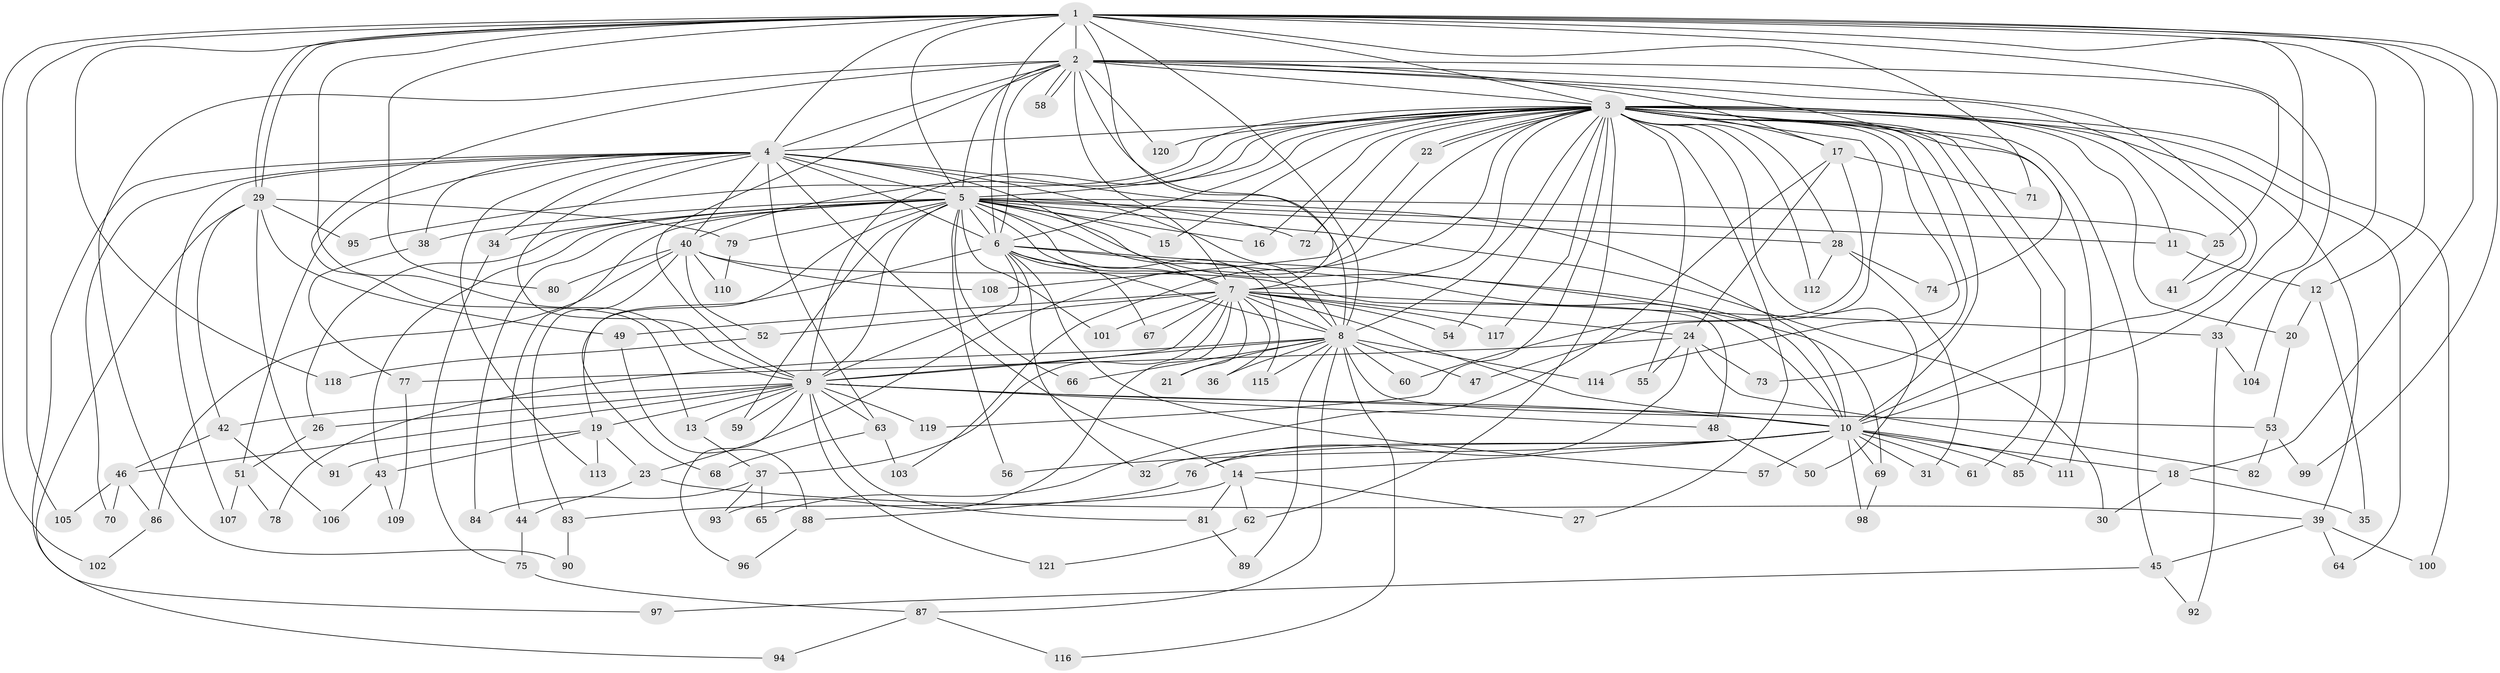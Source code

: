 // Generated by graph-tools (version 1.1) at 2025/45/03/09/25 04:45:41]
// undirected, 121 vertices, 267 edges
graph export_dot {
graph [start="1"]
  node [color=gray90,style=filled];
  1;
  2;
  3;
  4;
  5;
  6;
  7;
  8;
  9;
  10;
  11;
  12;
  13;
  14;
  15;
  16;
  17;
  18;
  19;
  20;
  21;
  22;
  23;
  24;
  25;
  26;
  27;
  28;
  29;
  30;
  31;
  32;
  33;
  34;
  35;
  36;
  37;
  38;
  39;
  40;
  41;
  42;
  43;
  44;
  45;
  46;
  47;
  48;
  49;
  50;
  51;
  52;
  53;
  54;
  55;
  56;
  57;
  58;
  59;
  60;
  61;
  62;
  63;
  64;
  65;
  66;
  67;
  68;
  69;
  70;
  71;
  72;
  73;
  74;
  75;
  76;
  77;
  78;
  79;
  80;
  81;
  82;
  83;
  84;
  85;
  86;
  87;
  88;
  89;
  90;
  91;
  92;
  93;
  94;
  95;
  96;
  97;
  98;
  99;
  100;
  101;
  102;
  103;
  104;
  105;
  106;
  107;
  108;
  109;
  110;
  111;
  112;
  113;
  114;
  115;
  116;
  117;
  118;
  119;
  120;
  121;
  1 -- 2;
  1 -- 3;
  1 -- 4;
  1 -- 5;
  1 -- 6;
  1 -- 7;
  1 -- 8;
  1 -- 9;
  1 -- 10;
  1 -- 12;
  1 -- 18;
  1 -- 25;
  1 -- 29;
  1 -- 29;
  1 -- 71;
  1 -- 80;
  1 -- 99;
  1 -- 102;
  1 -- 104;
  1 -- 105;
  1 -- 118;
  2 -- 3;
  2 -- 4;
  2 -- 5;
  2 -- 6;
  2 -- 7;
  2 -- 8;
  2 -- 9;
  2 -- 10;
  2 -- 13;
  2 -- 17;
  2 -- 33;
  2 -- 41;
  2 -- 58;
  2 -- 58;
  2 -- 74;
  2 -- 90;
  2 -- 120;
  3 -- 4;
  3 -- 5;
  3 -- 6;
  3 -- 7;
  3 -- 8;
  3 -- 9;
  3 -- 10;
  3 -- 11;
  3 -- 15;
  3 -- 16;
  3 -- 17;
  3 -- 20;
  3 -- 22;
  3 -- 22;
  3 -- 23;
  3 -- 27;
  3 -- 28;
  3 -- 39;
  3 -- 40;
  3 -- 45;
  3 -- 47;
  3 -- 50;
  3 -- 54;
  3 -- 55;
  3 -- 61;
  3 -- 62;
  3 -- 64;
  3 -- 72;
  3 -- 73;
  3 -- 85;
  3 -- 95;
  3 -- 100;
  3 -- 103;
  3 -- 111;
  3 -- 112;
  3 -- 114;
  3 -- 117;
  3 -- 119;
  3 -- 120;
  4 -- 5;
  4 -- 6;
  4 -- 7;
  4 -- 8;
  4 -- 9;
  4 -- 10;
  4 -- 14;
  4 -- 34;
  4 -- 38;
  4 -- 40;
  4 -- 51;
  4 -- 63;
  4 -- 70;
  4 -- 97;
  4 -- 107;
  4 -- 113;
  5 -- 6;
  5 -- 7;
  5 -- 8;
  5 -- 9;
  5 -- 10;
  5 -- 11;
  5 -- 15;
  5 -- 16;
  5 -- 25;
  5 -- 26;
  5 -- 28;
  5 -- 30;
  5 -- 34;
  5 -- 38;
  5 -- 43;
  5 -- 44;
  5 -- 56;
  5 -- 59;
  5 -- 66;
  5 -- 68;
  5 -- 72;
  5 -- 79;
  5 -- 84;
  5 -- 101;
  5 -- 115;
  6 -- 7;
  6 -- 8;
  6 -- 9;
  6 -- 10;
  6 -- 19;
  6 -- 32;
  6 -- 57;
  6 -- 67;
  6 -- 69;
  7 -- 8;
  7 -- 9;
  7 -- 10;
  7 -- 21;
  7 -- 24;
  7 -- 33;
  7 -- 36;
  7 -- 37;
  7 -- 49;
  7 -- 52;
  7 -- 54;
  7 -- 67;
  7 -- 93;
  7 -- 101;
  7 -- 117;
  8 -- 9;
  8 -- 10;
  8 -- 21;
  8 -- 36;
  8 -- 47;
  8 -- 60;
  8 -- 66;
  8 -- 78;
  8 -- 87;
  8 -- 89;
  8 -- 114;
  8 -- 115;
  8 -- 116;
  9 -- 10;
  9 -- 13;
  9 -- 19;
  9 -- 26;
  9 -- 42;
  9 -- 46;
  9 -- 48;
  9 -- 53;
  9 -- 59;
  9 -- 63;
  9 -- 81;
  9 -- 96;
  9 -- 119;
  9 -- 121;
  10 -- 14;
  10 -- 18;
  10 -- 31;
  10 -- 32;
  10 -- 56;
  10 -- 57;
  10 -- 61;
  10 -- 69;
  10 -- 76;
  10 -- 85;
  10 -- 98;
  10 -- 111;
  11 -- 12;
  12 -- 20;
  12 -- 35;
  13 -- 37;
  14 -- 27;
  14 -- 62;
  14 -- 81;
  14 -- 83;
  17 -- 24;
  17 -- 60;
  17 -- 65;
  17 -- 71;
  18 -- 30;
  18 -- 35;
  19 -- 23;
  19 -- 43;
  19 -- 91;
  19 -- 113;
  20 -- 53;
  22 -- 108;
  23 -- 39;
  23 -- 44;
  24 -- 55;
  24 -- 73;
  24 -- 76;
  24 -- 77;
  24 -- 82;
  25 -- 41;
  26 -- 51;
  28 -- 31;
  28 -- 74;
  28 -- 112;
  29 -- 42;
  29 -- 49;
  29 -- 79;
  29 -- 91;
  29 -- 94;
  29 -- 95;
  33 -- 92;
  33 -- 104;
  34 -- 75;
  37 -- 65;
  37 -- 84;
  37 -- 93;
  38 -- 77;
  39 -- 45;
  39 -- 64;
  39 -- 100;
  40 -- 48;
  40 -- 52;
  40 -- 80;
  40 -- 83;
  40 -- 86;
  40 -- 108;
  40 -- 110;
  42 -- 46;
  42 -- 106;
  43 -- 106;
  43 -- 109;
  44 -- 75;
  45 -- 92;
  45 -- 97;
  46 -- 70;
  46 -- 86;
  46 -- 105;
  48 -- 50;
  49 -- 88;
  51 -- 78;
  51 -- 107;
  52 -- 118;
  53 -- 82;
  53 -- 99;
  62 -- 121;
  63 -- 68;
  63 -- 103;
  69 -- 98;
  75 -- 87;
  76 -- 88;
  77 -- 109;
  79 -- 110;
  81 -- 89;
  83 -- 90;
  86 -- 102;
  87 -- 94;
  87 -- 116;
  88 -- 96;
}
